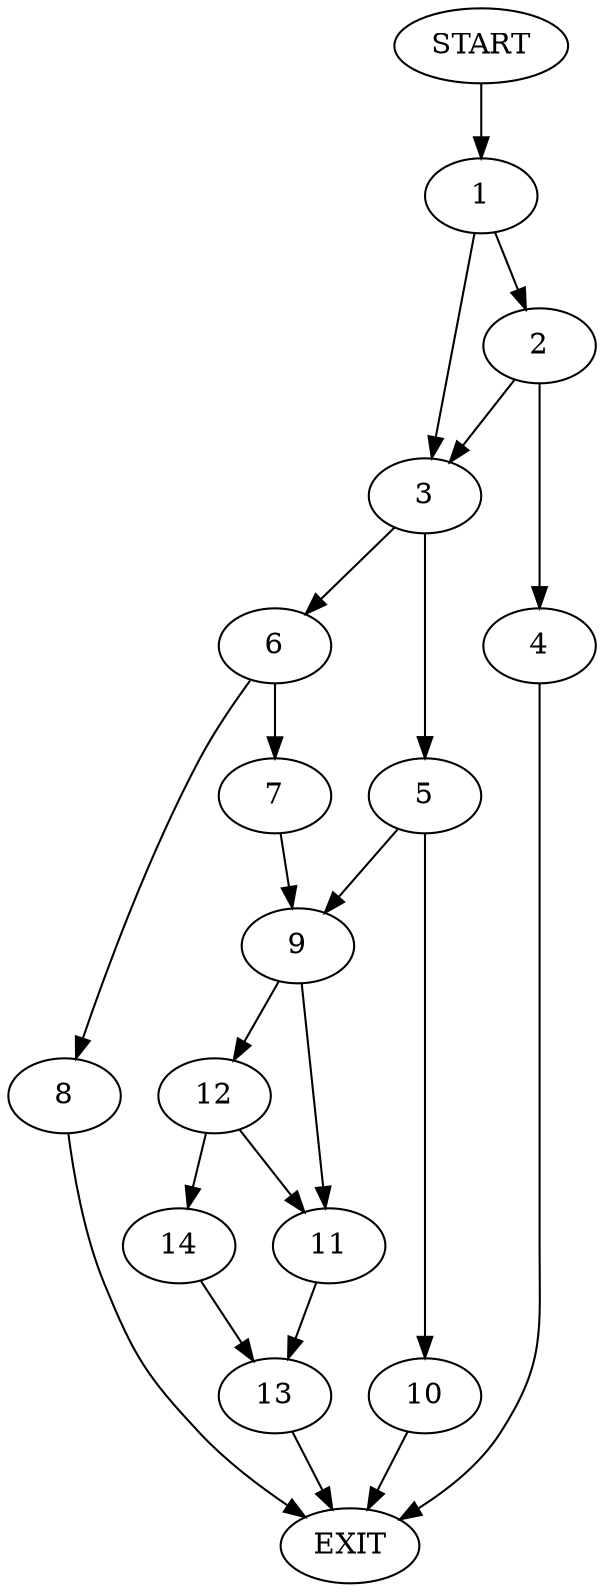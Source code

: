 digraph {
0 [label="START"]
15 [label="EXIT"]
0 -> 1
1 -> 2
1 -> 3
2 -> 3
2 -> 4
3 -> 5
3 -> 6
4 -> 15
6 -> 7
6 -> 8
5 -> 9
5 -> 10
7 -> 9
8 -> 15
9 -> 11
9 -> 12
10 -> 15
11 -> 13
12 -> 14
12 -> 11
14 -> 13
13 -> 15
}
